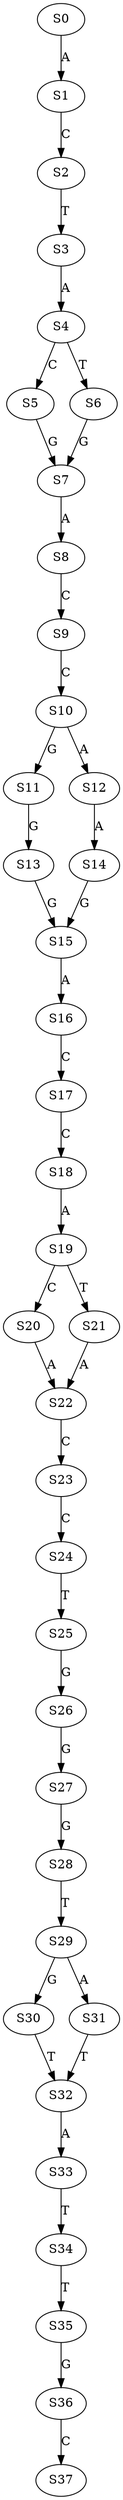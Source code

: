 strict digraph  {
	S0 -> S1 [ label = A ];
	S1 -> S2 [ label = C ];
	S2 -> S3 [ label = T ];
	S3 -> S4 [ label = A ];
	S4 -> S5 [ label = C ];
	S4 -> S6 [ label = T ];
	S5 -> S7 [ label = G ];
	S6 -> S7 [ label = G ];
	S7 -> S8 [ label = A ];
	S8 -> S9 [ label = C ];
	S9 -> S10 [ label = C ];
	S10 -> S11 [ label = G ];
	S10 -> S12 [ label = A ];
	S11 -> S13 [ label = G ];
	S12 -> S14 [ label = A ];
	S13 -> S15 [ label = G ];
	S14 -> S15 [ label = G ];
	S15 -> S16 [ label = A ];
	S16 -> S17 [ label = C ];
	S17 -> S18 [ label = C ];
	S18 -> S19 [ label = A ];
	S19 -> S20 [ label = C ];
	S19 -> S21 [ label = T ];
	S20 -> S22 [ label = A ];
	S21 -> S22 [ label = A ];
	S22 -> S23 [ label = C ];
	S23 -> S24 [ label = C ];
	S24 -> S25 [ label = T ];
	S25 -> S26 [ label = G ];
	S26 -> S27 [ label = G ];
	S27 -> S28 [ label = G ];
	S28 -> S29 [ label = T ];
	S29 -> S30 [ label = G ];
	S29 -> S31 [ label = A ];
	S30 -> S32 [ label = T ];
	S31 -> S32 [ label = T ];
	S32 -> S33 [ label = A ];
	S33 -> S34 [ label = T ];
	S34 -> S35 [ label = T ];
	S35 -> S36 [ label = G ];
	S36 -> S37 [ label = C ];
}
